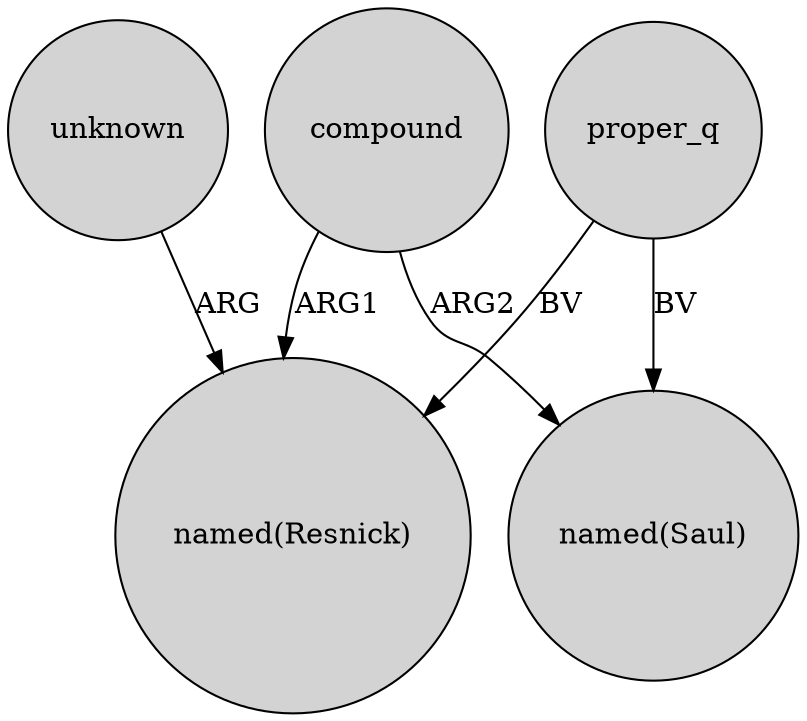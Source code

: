 digraph {
	node [shape=circle style=filled]
	proper_q -> "named(Saul)" [label=BV]
	compound -> "named(Saul)" [label=ARG2]
	unknown -> "named(Resnick)" [label=ARG]
	proper_q -> "named(Resnick)" [label=BV]
	compound -> "named(Resnick)" [label=ARG1]
}
